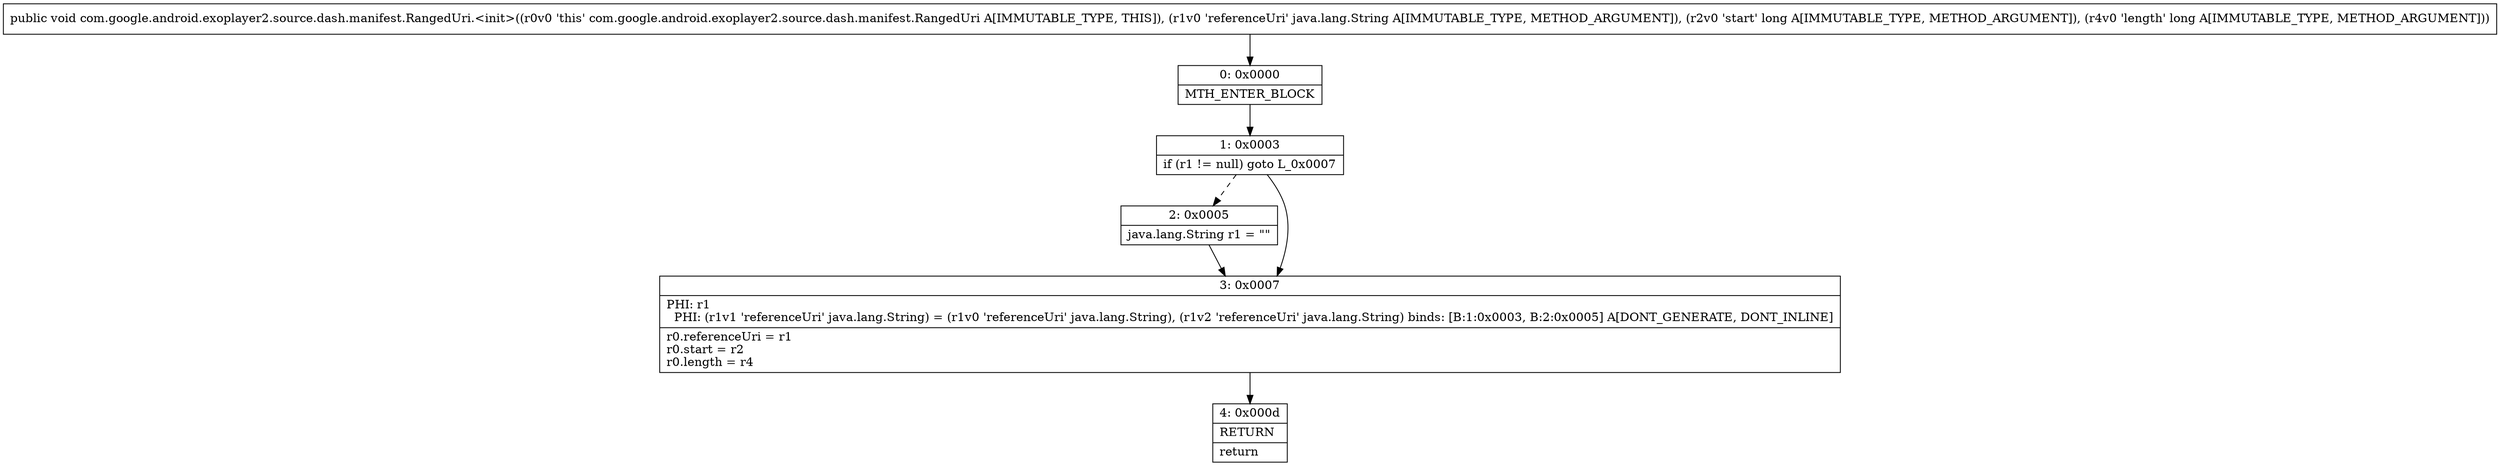 digraph "CFG forcom.google.android.exoplayer2.source.dash.manifest.RangedUri.\<init\>(Ljava\/lang\/String;JJ)V" {
Node_0 [shape=record,label="{0\:\ 0x0000|MTH_ENTER_BLOCK\l}"];
Node_1 [shape=record,label="{1\:\ 0x0003|if (r1 != null) goto L_0x0007\l}"];
Node_2 [shape=record,label="{2\:\ 0x0005|java.lang.String r1 = \"\"\l}"];
Node_3 [shape=record,label="{3\:\ 0x0007|PHI: r1 \l  PHI: (r1v1 'referenceUri' java.lang.String) = (r1v0 'referenceUri' java.lang.String), (r1v2 'referenceUri' java.lang.String) binds: [B:1:0x0003, B:2:0x0005] A[DONT_GENERATE, DONT_INLINE]\l|r0.referenceUri = r1\lr0.start = r2\lr0.length = r4\l}"];
Node_4 [shape=record,label="{4\:\ 0x000d|RETURN\l|return\l}"];
MethodNode[shape=record,label="{public void com.google.android.exoplayer2.source.dash.manifest.RangedUri.\<init\>((r0v0 'this' com.google.android.exoplayer2.source.dash.manifest.RangedUri A[IMMUTABLE_TYPE, THIS]), (r1v0 'referenceUri' java.lang.String A[IMMUTABLE_TYPE, METHOD_ARGUMENT]), (r2v0 'start' long A[IMMUTABLE_TYPE, METHOD_ARGUMENT]), (r4v0 'length' long A[IMMUTABLE_TYPE, METHOD_ARGUMENT])) }"];
MethodNode -> Node_0;
Node_0 -> Node_1;
Node_1 -> Node_2[style=dashed];
Node_1 -> Node_3;
Node_2 -> Node_3;
Node_3 -> Node_4;
}

